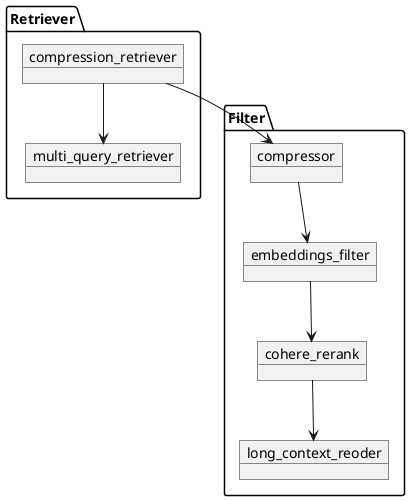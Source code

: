 @startuml
package "Filter" {
object cohere_rerank
object embeddings_filter
object compressor
object long_context_reoder
}

package "Retriever" {
    object multi_query_retriever
    object compression_retriever
}


compression_retriever --> compressor
compression_retriever --> multi_query_retriever
compressor --> embeddings_filter
embeddings_filter --> cohere_rerank
cohere_rerank --> long_context_reoder
@enduml
